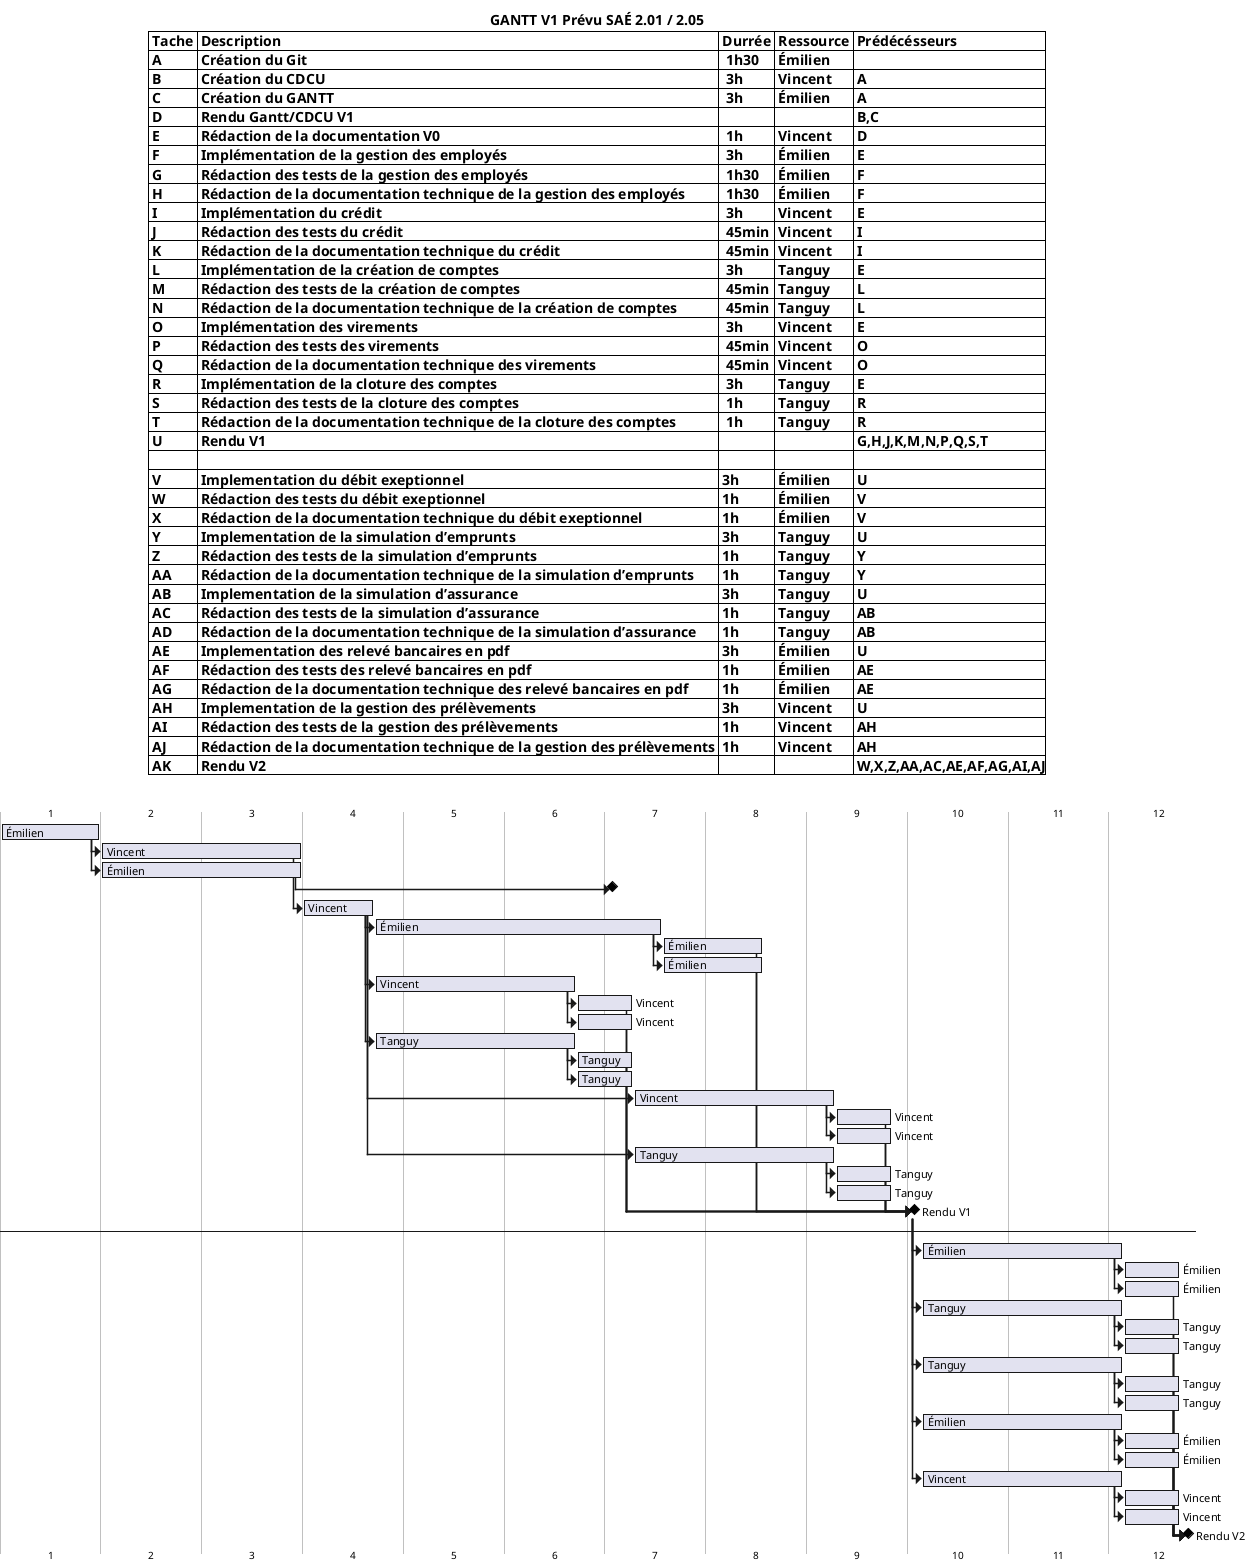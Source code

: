 @startgantt
!define t(x) <b>(x)

projectscale weekly zoom 3.6
title
GANTT V1 Prévu SAÉ 2.01 / 2.05
|= Tache |= Description |= Durrée |= Ressource |= Prédécésseurs |
| A | Création du Git |  1h30| Émilien | |
| B | Création du CDCU |  3h| Vincent | A |
| C | Création du GANTT |  3h| Émilien | A|
| D | Rendu Gantt/CDCU V1 | |  | B,C|
| E | Rédaction de la documentation V0 |  1h| Vincent | D|
| F | Implémentation de la gestion des employés |  3h| Émilien | E|
| G | Rédaction des tests de la gestion des employés |  1h30| Émilien | F|
| H | Rédaction de la documentation technique de la gestion des employés |  1h30| Émilien | F|
| I | Implémentation du crédit |  3h| Vincent | E|
| J | Rédaction des tests du crédit |  45min| Vincent | I|
| K | Rédaction de la documentation technique du crédit |  45min| Vincent | I|
| L | Implémentation de la création de comptes |  3h| Tanguy | E|
| M | Rédaction des tests de la création de comptes |  45min| Tanguy | L|
| N | Rédaction de la documentation technique de la création de comptes |  45min| Tanguy | L|
| O | Implémentation des virements |  3h| Vincent | E |
| P | Rédaction des tests des virements |  45min| Vincent | O |
| Q | Rédaction de la documentation technique des virements |  45min| Vincent | O|
| R | Implémentation de la cloture des comptes |  3h| Tanguy | E|
| S | Rédaction des tests de la cloture des comptes |  1h| Tanguy | R|
| T | Rédaction de la documentation technique de la cloture des comptes |  1h| Tanguy | R|
| U | Rendu V1 | |  | G,H,J,K,M,N,P,Q,S,T|
|  |  |  |   | |
| V | Implementation du débit exeptionnel | 3h | Émilien | U|
| W | Rédaction des tests du débit exeptionnel | 1h | Émilien | V|
| X | Rédaction de la documentation technique du débit exeptionnel | 1h | Émilien | V|
| Y | Implementation de la simulation d’emprunts | 3h | Tanguy | U|
| Z | Rédaction des tests de la simulation d’emprunts | 1h | Tanguy | Y|
| AA | Rédaction de la documentation technique de la simulation d’emprunts | 1h | Tanguy | Y|
| AB | Implementation de la simulation d’assurance | 3h | Tanguy | U|
| AC | Rédaction des tests de la simulation d’assurance | 1h | Tanguy | AB|
| AD | Rédaction de la documentation technique de la simulation d’assurance | 1h | Tanguy | AB|
| AE | Implementation des relevé bancaires en pdf | 3h | Émilien | U|
| AF | Rédaction des tests des relevé bancaires en pdf | 1h | Émilien | AE|
| AG | Rédaction de la documentation technique des relevé bancaires en pdf | 1h | Émilien | AE|
| AH | Implementation de la gestion des prélèvements | 3h | Vincent | U|
| AI | Rédaction des tests de la gestion des prélèvements | 1h | Vincent | AH|
| AJ | Rédaction de la documentation technique de la gestion des prélèvements | 1h | Vincent | AH|
| AK | Rendu V2 | |  | W,X,Z,AA,AC,AE,AF,AG,AI,AJ|

end title
''''''''''''''''''''''''''''''''''''''''''''''''''''''''''''''''''''''''''''''''''''''''',
'Taches
[Émilien] as [CreaGit] lasts 7 day
[Vincent] as [CDCU] lasts 14 day
[Émilien ] as [GANTT] lasts 14 day

[ ] as [RenduGCV1] happens 42 day after [CreaGit]'s start


[Vincent ] as [DocV0] lasts 5 day


[Émilien  ] as [ImpleGest] lasts 20 day
[Émilien   ] as [TestGest] lasts 7 day
[Émilien    ] as [DocGest] lasts 7 day

[Vincent  ] as [ImpleCred] lasts 14 day
[Vincent   ] as [TestCred] lasts 4 day
[Vincent    ] as [DocCred] lasts 4 day

[Tanguy] as [ImpleCrea] lasts 14 day
[Tanguy ] as [TestCrea] lasts 4 day
[Tanguy  ] as [DocCrea] lasts 4 day

[Vincent     ] as [ImpleVir] lasts 14 day
[Vincent      ] as [TestVir] lasts 4 day
[Vincent       ] as [DocVir] lasts 4 day

[Tanguy   ] as [ImpleClot] lasts 14 day
[Tanguy    ] as [TestClot] lasts 4 day
[Tanguy     ] as [DocClot] lasts 4 day

[Rendu V1] as [Rendu V1] happens 63 day after [CreaGit]'s start
--


[Émilien      ] as [ImpleDebExc] lasts 14 day
[Émilien       ] as [TestDebExc] lasts 4 day
[Émilien        ] as [DocDebExc] lasts 4 day

[Tanguy      ] as [ImpleSimEmp] lasts 14 day
[Tanguy       ] as [TestSimEmp] lasts 4 day
[Tanguy        ] as [DocSimEmp] lasts 4 day

[Tanguy         ] as [ImpleSimAss] lasts 14 day
[Tanguy          ] as [TestSimAss] lasts 4 day
[Tanguy           ] as [DocSimAss] lasts 4 day

[Émilien         ] as [ImpleRelBan] lasts 14 day
[Émilien          ] as [TestRelBan] lasts 4 day
[Émilien           ] as [DocRelBan] lasts 4 day

[Vincent           ] as [ImpleGestPre] lasts 14 day
[Vincent            ] as [TestGestPre] lasts 4 day
[Vincent             ] as [DocGestPre] lasts 4 day

[Rendu V2] as [Rendu V2] happens 80 day after [CreaGit]'s start



''''''''''''''''''''''''''''''''''''''''''''''''''''''''''''''''''''''''''''''''''''''''''
'Mise en ordre
[CDCU] starts at [CreaGit]'s end
[GANTT] starts at [CreaGit]'s end

[GANTT] -> [RenduGCV1]

[DocV0] starts at [CDCU]'s end

[ImpleGest] starts at [DocV0]'s end
[TestGest] starts at [ImpleGest]'s end
[DocGest] starts at [ImpleGest]'s end

[ImpleCred] starts at [DocV0]'s end
[TestCred] starts at [ImpleCred]'s end
[DocCred] starts at [ImpleCred]'s end

[ImpleCrea] starts at [DocV0]'s end
[TestCrea] starts at [ImpleCrea]'s end
[DocCrea] starts at [ImpleCrea]'s end


[ImpleVir] starts 18 day after [DocV0]'s end
[TestVir] starts at [ImpleVir]'s end
[DocVir] starts at [ImpleVir]'s end

[ImpleClot] starts 18 day after [DocV0]'s end
[TestClot] starts at [ImpleClot]'s end
[DocClot] starts at [ImpleClot]'s end

[DocClot] -> [Rendu V1]
[TestClot] -> [Rendu V1]
[DocVir] -> [Rendu V1]
[TestVir] -> [Rendu V1]
[DocCrea] -> [Rendu V1]
[TestCrea] -> [Rendu V1]
[DocCred] -> [Rendu V1]
[TestCred] -> [Rendu V1]
[DocGest] -> [Rendu V1]
[TestGest] -> [Rendu V1]

[ImpleDebExc] starts at [Rendu V1]'s end
[TestDebExc] starts at [ImpleDebExc]'s end
[DocDebExc] starts at [ImpleDebExc]'s end

[ImpleSimEmp] starts at [Rendu V1]'s end
[TestSimEmp] starts at [ImpleSimEmp]'s end
[DocSimEmp] starts at [ImpleSimEmp]'s end

[ImpleSimAss] starts at [Rendu V1]'s end
[TestSimAss] starts at [ImpleSimAss]'s end
[DocSimAss] starts at [ImpleSimAss]'s end

[ImpleRelBan] starts at [Rendu V1]'s end
[TestRelBan] starts at [ImpleRelBan]'s end
[DocRelBan] starts at [ImpleRelBan]'s end

[ImpleGestPre] starts at [Rendu V1]'s end
[TestGestPre] starts at [ImpleGestPre]'s end
[DocGestPre] starts at [ImpleGestPre]'s end


[DocGestPre] -> [Rendu V2]
[TestGestPre] -> [Rendu V2]
[DocRelBan] -> [Rendu V2]
[TestRelBan] -> [Rendu V2]
[DocSimAss] -> [Rendu V2]
[TestSimAss] -> [Rendu V2]
[DocSimEmp] -> [Rendu V2]
[TestSimEmp] -> [Rendu V2]
[DocDebExc] -> [Rendu V2]

@endgantt